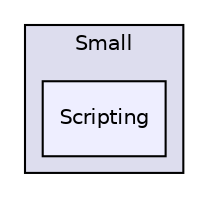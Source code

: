 digraph "include/Small/Scripting" {
  compound=true
  node [ fontsize="10", fontname="Helvetica"];
  edge [ labelfontsize="10", labelfontname="Helvetica"];
  subgraph clusterdir_bccf9de9576cfd43a752576f669ec707 {
    graph [ bgcolor="#ddddee", pencolor="black", label="Small" fontname="Helvetica", fontsize="10", URL="dir_bccf9de9576cfd43a752576f669ec707.html"]
  dir_83b6773e5da43a082e3b0b578f795f5d [shape=box, label="Scripting", style="filled", fillcolor="#eeeeff", pencolor="black", URL="dir_83b6773e5da43a082e3b0b578f795f5d.html"];
  }
}
